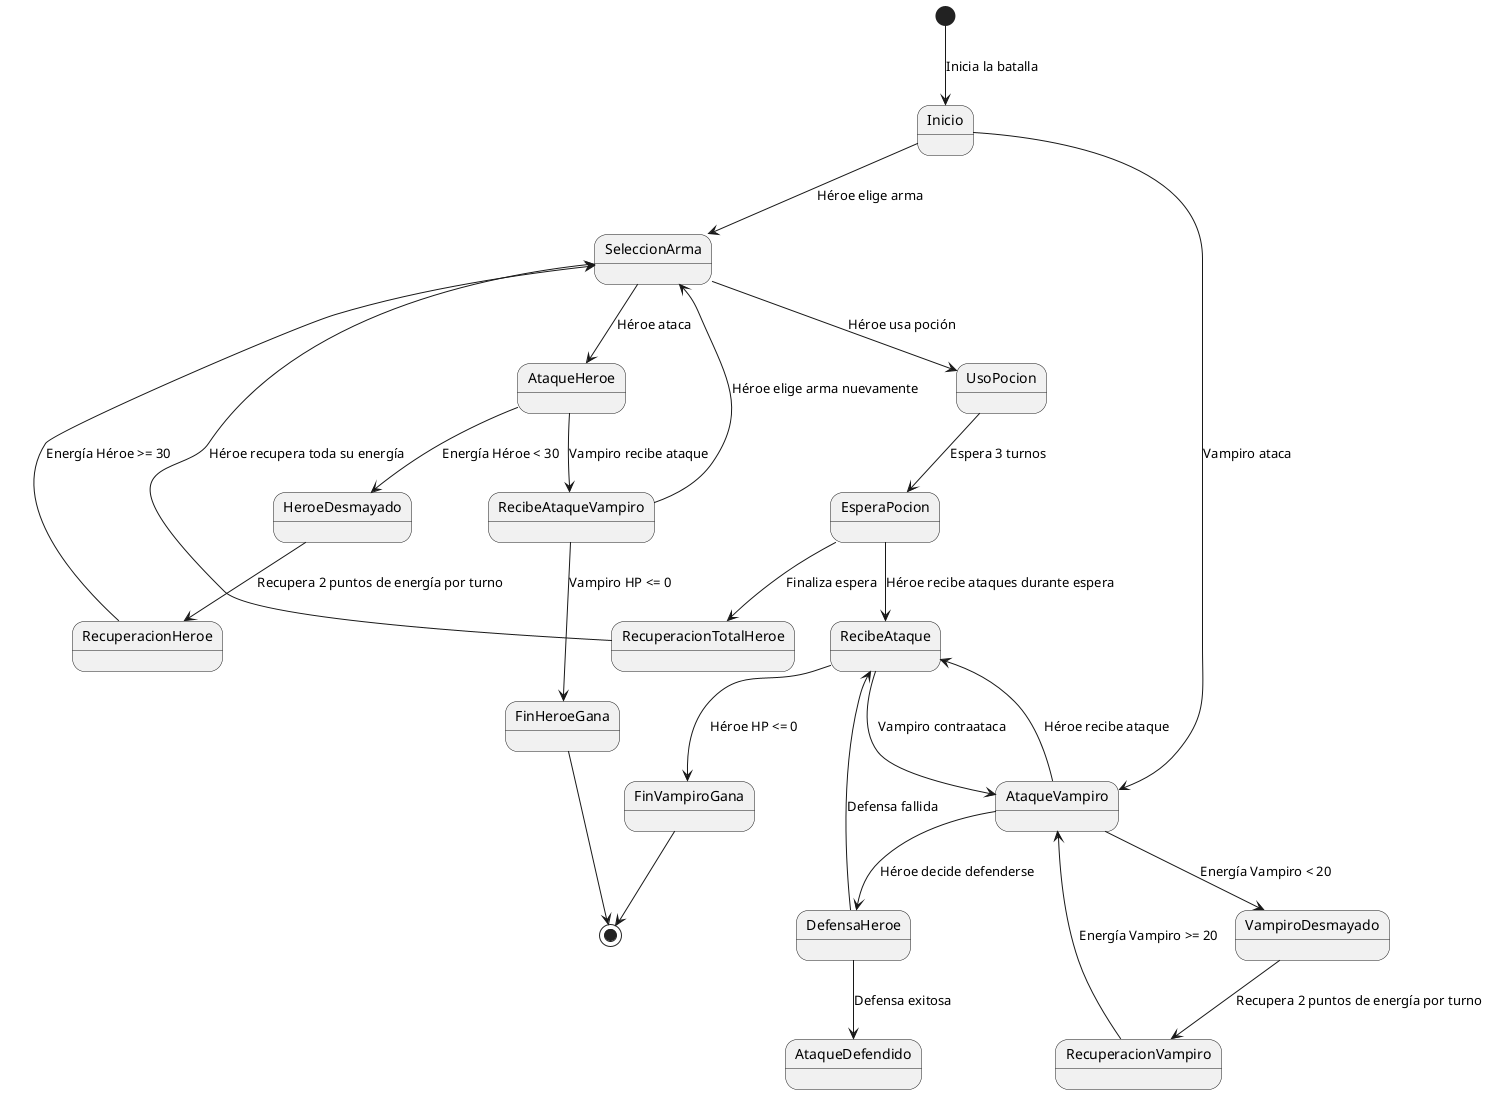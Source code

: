 @startuml

[*] --> Inicio: Inicia la batalla
Inicio --> SeleccionArma: Héroe elige arma
Inicio --> AtaqueVampiro: Vampiro ataca

SeleccionArma --> AtaqueHeroe: Héroe ataca
AtaqueVampiro --> DefensaHeroe: Héroe decide defenderse
AtaqueVampiro --> RecibeAtaque: Héroe recibe ataque
DefensaHeroe --> AtaqueDefendido: Defensa exitosa
DefensaHeroe --> RecibeAtaque: Defensa fallida
AtaqueHeroe --> RecibeAtaqueVampiro: Vampiro recibe ataque
RecibeAtaque --> AtaqueVampiro: Vampiro contraataca
RecibeAtaqueVampiro --> SeleccionArma: Héroe elige arma nuevamente

AtaqueHeroe --> HeroeDesmayado: Energía Héroe < 30
AtaqueVampiro --> VampiroDesmayado: Energía Vampiro < 20

HeroeDesmayado --> RecuperacionHeroe: Recupera 2 puntos de energía por turno
VampiroDesmayado --> RecuperacionVampiro: Recupera 2 puntos de energía por turno
RecuperacionHeroe --> SeleccionArma: Energía Héroe >= 30
RecuperacionVampiro --> AtaqueVampiro: Energía Vampiro >= 20

SeleccionArma --> UsoPocion: Héroe usa poción
UsoPocion --> EsperaPocion: Espera 3 turnos
EsperaPocion --> RecibeAtaque: Héroe recibe ataques durante espera
EsperaPocion --> RecuperacionTotalHeroe: Finaliza espera

RecibeAtaque --> FinVampiroGana: Héroe HP <= 0
RecibeAtaqueVampiro --> FinHeroeGana: Vampiro HP <= 0
RecuperacionTotalHeroe --> SeleccionArma: Héroe recupera toda su energía

FinHeroeGana --> [*]
FinVampiroGana --> [*]

@enduml
